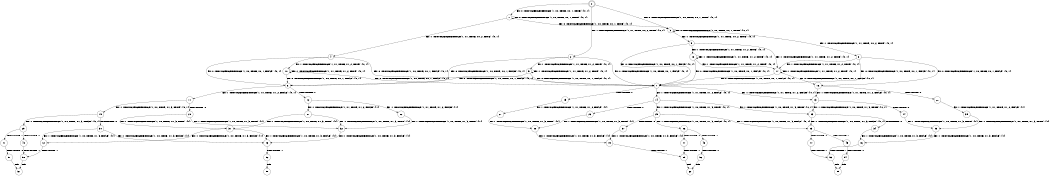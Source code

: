 digraph BCG {
size = "7, 10.5";
center = TRUE;
node [shape = circle];
0 [peripheries = 2];
0 -> 1 [label = "EX !0 !ATOMIC_EXCH_BRANCH (1, +0, TRUE, +0, 1, TRUE) !{0, 1}"];
0 -> 2 [label = "EX !1 !ATOMIC_EXCH_BRANCH (1, +1, TRUE, +0, 2, TRUE) !{0, 1}"];
0 -> 3 [label = "EX !0 !ATOMIC_EXCH_BRANCH (1, +0, TRUE, +0, 1, TRUE) !{0, 1}"];
1 -> 1 [label = "EX !0 !ATOMIC_EXCH_BRANCH (1, +0, TRUE, +0, 1, TRUE) !{0, 1}"];
1 -> 4 [label = "EX !1 !ATOMIC_EXCH_BRANCH (1, +1, TRUE, +0, 2, TRUE) !{0, 1}"];
1 -> 3 [label = "EX !0 !ATOMIC_EXCH_BRANCH (1, +0, TRUE, +0, 1, TRUE) !{0, 1}"];
2 -> 5 [label = "EX !1 !ATOMIC_EXCH_BRANCH (1, +1, TRUE, +1, 2, TRUE) !{0, 1}"];
2 -> 6 [label = "EX !0 !ATOMIC_EXCH_BRANCH (1, +0, TRUE, +0, 1, FALSE) !{0, 1}"];
2 -> 7 [label = "EX !0 !ATOMIC_EXCH_BRANCH (1, +0, TRUE, +0, 1, FALSE) !{0, 1}"];
3 -> 8 [label = "EX !1 !ATOMIC_EXCH_BRANCH (1, +1, TRUE, +0, 2, TRUE) !{0, 1}"];
3 -> 3 [label = "EX !0 !ATOMIC_EXCH_BRANCH (1, +0, TRUE, +0, 1, TRUE) !{0, 1}"];
3 -> 9 [label = "EX !1 !ATOMIC_EXCH_BRANCH (1, +1, TRUE, +0, 2, TRUE) !{0, 1}"];
4 -> 6 [label = "EX !0 !ATOMIC_EXCH_BRANCH (1, +0, TRUE, +0, 1, FALSE) !{0, 1}"];
4 -> 10 [label = "EX !1 !ATOMIC_EXCH_BRANCH (1, +1, TRUE, +1, 2, TRUE) !{0, 1}"];
4 -> 7 [label = "EX !0 !ATOMIC_EXCH_BRANCH (1, +0, TRUE, +0, 1, FALSE) !{0, 1}"];
5 -> 5 [label = "EX !1 !ATOMIC_EXCH_BRANCH (1, +1, TRUE, +1, 2, TRUE) !{0, 1}"];
5 -> 6 [label = "EX !0 !ATOMIC_EXCH_BRANCH (1, +0, TRUE, +0, 1, FALSE) !{0, 1}"];
5 -> 7 [label = "EX !0 !ATOMIC_EXCH_BRANCH (1, +0, TRUE, +0, 1, FALSE) !{0, 1}"];
6 -> 11 [label = "EX !1 !ATOMIC_EXCH_BRANCH (1, +1, TRUE, +1, 2, FALSE) !{0, 1}"];
6 -> 12 [label = "TERMINATE !0"];
7 -> 13 [label = "EX !1 !ATOMIC_EXCH_BRANCH (1, +1, TRUE, +1, 2, FALSE) !{0, 1}"];
7 -> 14 [label = "EX !1 !ATOMIC_EXCH_BRANCH (1, +1, TRUE, +1, 2, FALSE) !{0, 1}"];
7 -> 15 [label = "TERMINATE !0"];
8 -> 16 [label = "EX !0 !ATOMIC_EXCH_BRANCH (1, +0, TRUE, +0, 1, FALSE) !{0, 1}"];
8 -> 17 [label = "EX !1 !ATOMIC_EXCH_BRANCH (1, +1, TRUE, +1, 2, TRUE) !{0, 1}"];
8 -> 7 [label = "EX !0 !ATOMIC_EXCH_BRANCH (1, +0, TRUE, +0, 1, FALSE) !{0, 1}"];
9 -> 17 [label = "EX !1 !ATOMIC_EXCH_BRANCH (1, +1, TRUE, +1, 2, TRUE) !{0, 1}"];
9 -> 7 [label = "EX !0 !ATOMIC_EXCH_BRANCH (1, +0, TRUE, +0, 1, FALSE) !{0, 1}"];
9 -> 18 [label = "EX !1 !ATOMIC_EXCH_BRANCH (1, +1, TRUE, +1, 2, TRUE) !{0, 1}"];
10 -> 6 [label = "EX !0 !ATOMIC_EXCH_BRANCH (1, +0, TRUE, +0, 1, FALSE) !{0, 1}"];
10 -> 10 [label = "EX !1 !ATOMIC_EXCH_BRANCH (1, +1, TRUE, +1, 2, TRUE) !{0, 1}"];
10 -> 7 [label = "EX !0 !ATOMIC_EXCH_BRANCH (1, +0, TRUE, +0, 1, FALSE) !{0, 1}"];
11 -> 19 [label = "EX !1 !ATOMIC_EXCH_BRANCH (1, +0, TRUE, +1, 3, TRUE) !{0, 1}"];
11 -> 20 [label = "TERMINATE !0"];
12 -> 21 [label = "EX !1 !ATOMIC_EXCH_BRANCH (1, +1, TRUE, +1, 2, FALSE) !{1}"];
12 -> 22 [label = "EX !1 !ATOMIC_EXCH_BRANCH (1, +1, TRUE, +1, 2, FALSE) !{1}"];
13 -> 23 [label = "EX !1 !ATOMIC_EXCH_BRANCH (1, +0, TRUE, +1, 3, TRUE) !{0, 1}"];
13 -> 24 [label = "TERMINATE !0"];
14 -> 23 [label = "EX !1 !ATOMIC_EXCH_BRANCH (1, +0, TRUE, +1, 3, TRUE) !{0, 1}"];
14 -> 25 [label = "EX !1 !ATOMIC_EXCH_BRANCH (1, +0, TRUE, +1, 3, TRUE) !{0, 1}"];
14 -> 26 [label = "TERMINATE !0"];
15 -> 27 [label = "EX !1 !ATOMIC_EXCH_BRANCH (1, +1, TRUE, +1, 2, FALSE) !{1}"];
16 -> 13 [label = "EX !1 !ATOMIC_EXCH_BRANCH (1, +1, TRUE, +1, 2, FALSE) !{0, 1}"];
16 -> 28 [label = "TERMINATE !0"];
17 -> 16 [label = "EX !0 !ATOMIC_EXCH_BRANCH (1, +0, TRUE, +0, 1, FALSE) !{0, 1}"];
17 -> 17 [label = "EX !1 !ATOMIC_EXCH_BRANCH (1, +1, TRUE, +1, 2, TRUE) !{0, 1}"];
17 -> 7 [label = "EX !0 !ATOMIC_EXCH_BRANCH (1, +0, TRUE, +0, 1, FALSE) !{0, 1}"];
18 -> 17 [label = "EX !1 !ATOMIC_EXCH_BRANCH (1, +1, TRUE, +1, 2, TRUE) !{0, 1}"];
18 -> 7 [label = "EX !0 !ATOMIC_EXCH_BRANCH (1, +0, TRUE, +0, 1, FALSE) !{0, 1}"];
18 -> 18 [label = "EX !1 !ATOMIC_EXCH_BRANCH (1, +1, TRUE, +1, 2, TRUE) !{0, 1}"];
19 -> 29 [label = "EX !1 !ATOMIC_EXCH_BRANCH (1, +0, TRUE, +1, 3, FALSE) !{0, 1}"];
19 -> 30 [label = "TERMINATE !0"];
20 -> 31 [label = "EX !1 !ATOMIC_EXCH_BRANCH (1, +0, TRUE, +1, 3, TRUE) !{1}"];
20 -> 32 [label = "EX !1 !ATOMIC_EXCH_BRANCH (1, +0, TRUE, +1, 3, TRUE) !{1}"];
21 -> 31 [label = "EX !1 !ATOMIC_EXCH_BRANCH (1, +0, TRUE, +1, 3, TRUE) !{1}"];
21 -> 32 [label = "EX !1 !ATOMIC_EXCH_BRANCH (1, +0, TRUE, +1, 3, TRUE) !{1}"];
22 -> 32 [label = "EX !1 !ATOMIC_EXCH_BRANCH (1, +0, TRUE, +1, 3, TRUE) !{1}"];
23 -> 33 [label = "EX !1 !ATOMIC_EXCH_BRANCH (1, +0, TRUE, +1, 3, FALSE) !{0, 1}"];
23 -> 34 [label = "TERMINATE !0"];
24 -> 35 [label = "EX !1 !ATOMIC_EXCH_BRANCH (1, +0, TRUE, +1, 3, TRUE) !{1}"];
25 -> 33 [label = "EX !1 !ATOMIC_EXCH_BRANCH (1, +0, TRUE, +1, 3, FALSE) !{0, 1}"];
25 -> 36 [label = "EX !1 !ATOMIC_EXCH_BRANCH (1, +0, TRUE, +1, 3, FALSE) !{0, 1}"];
25 -> 37 [label = "TERMINATE !0"];
26 -> 38 [label = "EX !1 !ATOMIC_EXCH_BRANCH (1, +0, TRUE, +1, 3, TRUE) !{1}"];
27 -> 38 [label = "EX !1 !ATOMIC_EXCH_BRANCH (1, +0, TRUE, +1, 3, TRUE) !{1}"];
28 -> 39 [label = "EX !1 !ATOMIC_EXCH_BRANCH (1, +1, TRUE, +1, 2, FALSE) !{1}"];
29 -> 40 [label = "TERMINATE !0"];
29 -> 41 [label = "TERMINATE !1"];
30 -> 42 [label = "EX !1 !ATOMIC_EXCH_BRANCH (1, +0, TRUE, +1, 3, FALSE) !{1}"];
30 -> 43 [label = "EX !1 !ATOMIC_EXCH_BRANCH (1, +0, TRUE, +1, 3, FALSE) !{1}"];
31 -> 42 [label = "EX !1 !ATOMIC_EXCH_BRANCH (1, +0, TRUE, +1, 3, FALSE) !{1}"];
31 -> 43 [label = "EX !1 !ATOMIC_EXCH_BRANCH (1, +0, TRUE, +1, 3, FALSE) !{1}"];
32 -> 43 [label = "EX !1 !ATOMIC_EXCH_BRANCH (1, +0, TRUE, +1, 3, FALSE) !{1}"];
33 -> 44 [label = "TERMINATE !0"];
33 -> 45 [label = "TERMINATE !1"];
34 -> 46 [label = "EX !1 !ATOMIC_EXCH_BRANCH (1, +0, TRUE, +1, 3, FALSE) !{1}"];
35 -> 46 [label = "EX !1 !ATOMIC_EXCH_BRANCH (1, +0, TRUE, +1, 3, FALSE) !{1}"];
36 -> 47 [label = "TERMINATE !0"];
36 -> 48 [label = "TERMINATE !1"];
37 -> 49 [label = "EX !1 !ATOMIC_EXCH_BRANCH (1, +0, TRUE, +1, 3, FALSE) !{1}"];
38 -> 49 [label = "EX !1 !ATOMIC_EXCH_BRANCH (1, +0, TRUE, +1, 3, FALSE) !{1}"];
39 -> 35 [label = "EX !1 !ATOMIC_EXCH_BRANCH (1, +0, TRUE, +1, 3, TRUE) !{1}"];
40 -> 50 [label = "TERMINATE !1"];
41 -> 51 [label = "TERMINATE !0"];
42 -> 50 [label = "TERMINATE !1"];
43 -> 52 [label = "TERMINATE !1"];
44 -> 53 [label = "TERMINATE !1"];
45 -> 54 [label = "TERMINATE !0"];
46 -> 53 [label = "TERMINATE !1"];
47 -> 55 [label = "TERMINATE !1"];
48 -> 56 [label = "TERMINATE !0"];
49 -> 55 [label = "TERMINATE !1"];
50 -> 57 [label = "exit"];
51 -> 57 [label = "exit"];
52 -> 58 [label = "exit"];
53 -> 59 [label = "exit"];
54 -> 59 [label = "exit"];
55 -> 60 [label = "exit"];
56 -> 60 [label = "exit"];
}
